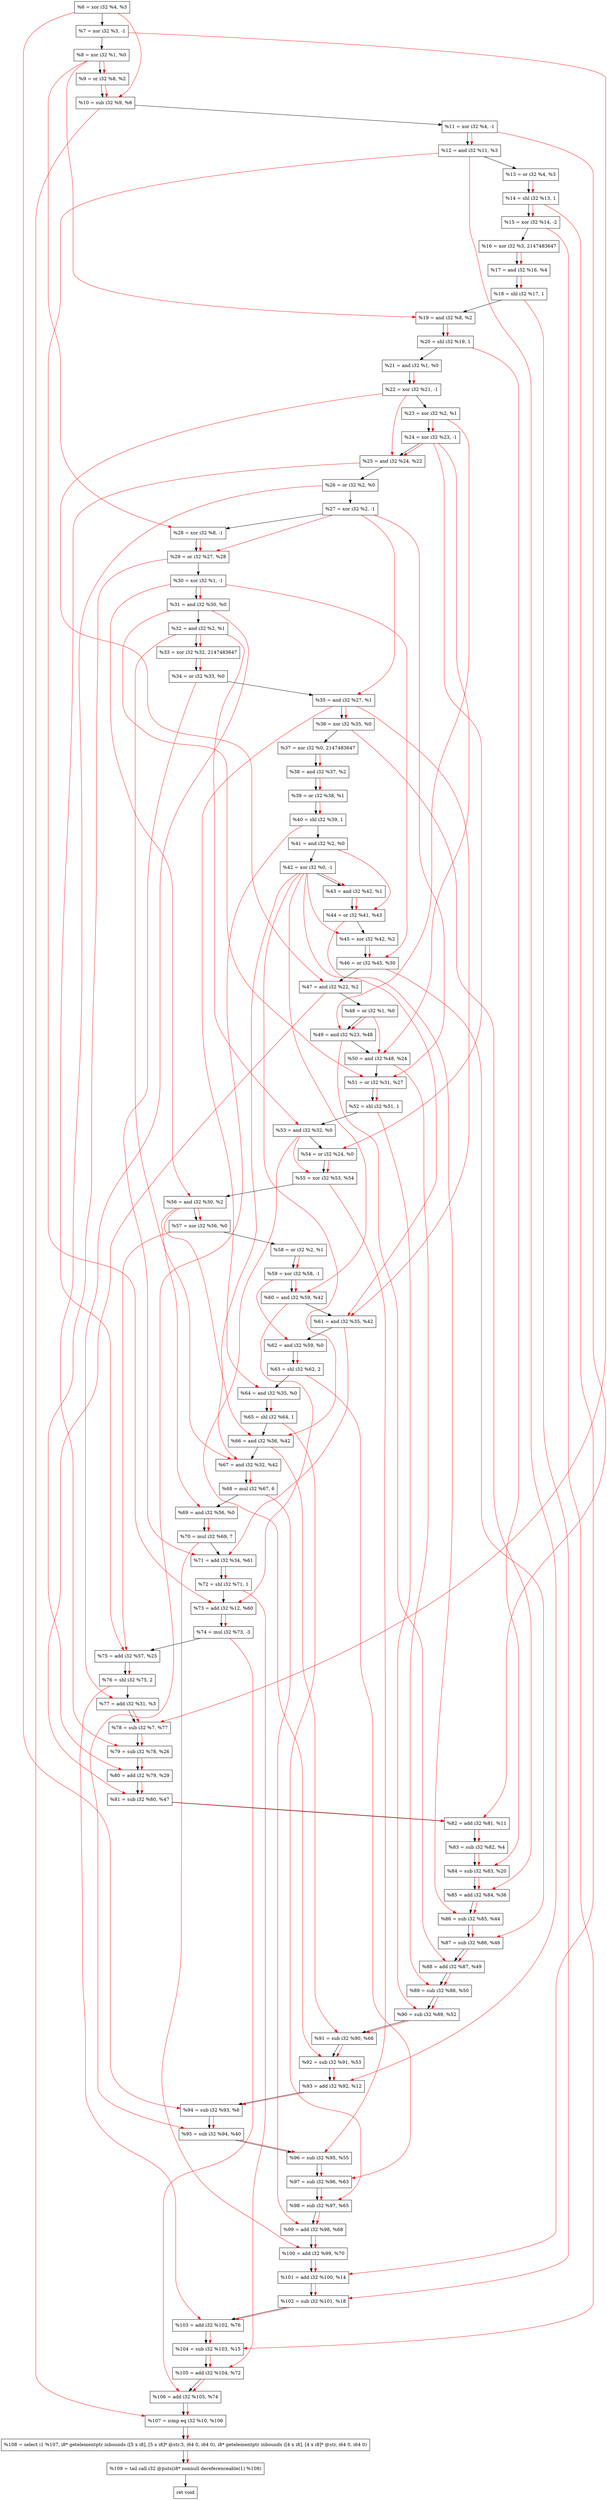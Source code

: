 digraph "DFG for'crackme' function" {
	Node0xaeddd0[shape=record, label="  %6 = xor i32 %4, %3"];
	Node0xaee450[shape=record, label="  %7 = xor i32 %3, -1"];
	Node0xaee4c0[shape=record, label="  %8 = xor i32 %1, %0"];
	Node0xaee530[shape=record, label="  %9 = or i32 %8, %2"];
	Node0xaee5a0[shape=record, label="  %10 = sub i32 %9, %6"];
	Node0xaee610[shape=record, label="  %11 = xor i32 %4, -1"];
	Node0xaee680[shape=record, label="  %12 = and i32 %11, %3"];
	Node0xaee6f0[shape=record, label="  %13 = or i32 %4, %3"];
	Node0xaee790[shape=record, label="  %14 = shl i32 %13, 1"];
	Node0xaee830[shape=record, label="  %15 = xor i32 %14, -2"];
	Node0xaee8d0[shape=record, label="  %16 = xor i32 %3, 2147483647"];
	Node0xaee940[shape=record, label="  %17 = and i32 %16, %4"];
	Node0xaee9b0[shape=record, label="  %18 = shl i32 %17, 1"];
	Node0xaeea20[shape=record, label="  %19 = and i32 %8, %2"];
	Node0xaeea90[shape=record, label="  %20 = shl i32 %19, 1"];
	Node0xaeeb00[shape=record, label="  %21 = and i32 %1, %0"];
	Node0xaeeb70[shape=record, label="  %22 = xor i32 %21, -1"];
	Node0xaeebe0[shape=record, label="  %23 = xor i32 %2, %1"];
	Node0xaeec50[shape=record, label="  %24 = xor i32 %23, -1"];
	Node0xaeecc0[shape=record, label="  %25 = and i32 %24, %22"];
	Node0xaeed30[shape=record, label="  %26 = or i32 %2, %0"];
	Node0xaeeda0[shape=record, label="  %27 = xor i32 %2, -1"];
	Node0xaeee10[shape=record, label="  %28 = xor i32 %8, -1"];
	Node0xaeee80[shape=record, label="  %29 = or i32 %27, %28"];
	Node0xaeeef0[shape=record, label="  %30 = xor i32 %1, -1"];
	Node0xaeef60[shape=record, label="  %31 = and i32 %30, %0"];
	Node0xaeefd0[shape=record, label="  %32 = and i32 %2, %1"];
	Node0xaef250[shape=record, label="  %33 = xor i32 %32, 2147483647"];
	Node0xaef2c0[shape=record, label="  %34 = or i32 %33, %0"];
	Node0xaef330[shape=record, label="  %35 = and i32 %27, %1"];
	Node0xaef3a0[shape=record, label="  %36 = xor i32 %35, %0"];
	Node0xaef410[shape=record, label="  %37 = xor i32 %0, 2147483647"];
	Node0xaef480[shape=record, label="  %38 = and i32 %37, %2"];
	Node0xaef4f0[shape=record, label="  %39 = or i32 %38, %1"];
	Node0xaef560[shape=record, label="  %40 = shl i32 %39, 1"];
	Node0xaef5d0[shape=record, label="  %41 = and i32 %2, %0"];
	Node0xaef640[shape=record, label="  %42 = xor i32 %0, -1"];
	Node0xaef6b0[shape=record, label="  %43 = and i32 %42, %1"];
	Node0xaef720[shape=record, label="  %44 = or i32 %41, %43"];
	Node0xaef790[shape=record, label="  %45 = xor i32 %42, %2"];
	Node0xaef800[shape=record, label="  %46 = or i32 %45, %30"];
	Node0xaef870[shape=record, label="  %47 = and i32 %22, %2"];
	Node0xaef8e0[shape=record, label="  %48 = or i32 %1, %0"];
	Node0xaef950[shape=record, label="  %49 = and i32 %23, %48"];
	Node0xaef9c0[shape=record, label="  %50 = and i32 %48, %24"];
	Node0xaefa30[shape=record, label="  %51 = or i32 %31, %27"];
	Node0xaefaa0[shape=record, label="  %52 = shl i32 %51, 1"];
	Node0xaefb10[shape=record, label="  %53 = and i32 %32, %0"];
	Node0xaefb80[shape=record, label="  %54 = or i32 %24, %0"];
	Node0xaefbf0[shape=record, label="  %55 = xor i32 %53, %54"];
	Node0xaefc60[shape=record, label="  %56 = and i32 %30, %2"];
	Node0xaefcd0[shape=record, label="  %57 = xor i32 %56, %0"];
	Node0xaefd40[shape=record, label="  %58 = or i32 %2, %1"];
	Node0xaefdb0[shape=record, label="  %59 = xor i32 %58, -1"];
	Node0xaefe20[shape=record, label="  %60 = and i32 %59, %42"];
	Node0xaefe90[shape=record, label="  %61 = and i32 %35, %42"];
	Node0xaeff00[shape=record, label="  %62 = and i32 %59, %0"];
	Node0xaeffa0[shape=record, label="  %63 = shl i32 %62, 2"];
	Node0xaf0010[shape=record, label="  %64 = and i32 %35, %0"];
	Node0xaf0490[shape=record, label="  %65 = shl i32 %64, 1"];
	Node0xaf0500[shape=record, label="  %66 = and i32 %56, %42"];
	Node0xaf0570[shape=record, label="  %67 = and i32 %32, %42"];
	Node0xaf0610[shape=record, label="  %68 = mul i32 %67, 6"];
	Node0xaf0680[shape=record, label="  %69 = and i32 %56, %0"];
	Node0xaf0720[shape=record, label="  %70 = mul i32 %69, 7"];
	Node0xaf0790[shape=record, label="  %71 = add i32 %34, %61"];
	Node0xaf0800[shape=record, label="  %72 = shl i32 %71, 1"];
	Node0xaf0870[shape=record, label="  %73 = add i32 %12, %60"];
	Node0xaf0910[shape=record, label="  %74 = mul i32 %73, -3"];
	Node0xaf0980[shape=record, label="  %75 = add i32 %57, %25"];
	Node0xaf09f0[shape=record, label="  %76 = shl i32 %75, 2"];
	Node0xaf0a60[shape=record, label="  %77 = add i32 %31, %3"];
	Node0xaf0ad0[shape=record, label="  %78 = sub i32 %7, %77"];
	Node0xaf0b40[shape=record, label="  %79 = sub i32 %78, %26"];
	Node0xaf0bb0[shape=record, label="  %80 = add i32 %79, %29"];
	Node0xaf0c20[shape=record, label="  %81 = sub i32 %80, %47"];
	Node0xaf0c90[shape=record, label="  %82 = add i32 %81, %11"];
	Node0xaf0d00[shape=record, label="  %83 = sub i32 %82, %4"];
	Node0xaf0d70[shape=record, label="  %84 = sub i32 %83, %20"];
	Node0xaf0de0[shape=record, label="  %85 = add i32 %84, %36"];
	Node0xaf0e50[shape=record, label="  %86 = sub i32 %85, %44"];
	Node0xaf0ec0[shape=record, label="  %87 = sub i32 %86, %46"];
	Node0xaf0f30[shape=record, label="  %88 = add i32 %87, %49"];
	Node0xaf0fa0[shape=record, label="  %89 = sub i32 %88, %50"];
	Node0xaf1010[shape=record, label="  %90 = sub i32 %89, %52"];
	Node0xaf1080[shape=record, label="  %91 = sub i32 %90, %66"];
	Node0xaf10f0[shape=record, label="  %92 = sub i32 %91, %53"];
	Node0xaf1160[shape=record, label="  %93 = add i32 %92, %12"];
	Node0xaf11d0[shape=record, label="  %94 = sub i32 %93, %6"];
	Node0xaf1240[shape=record, label="  %95 = sub i32 %94, %40"];
	Node0xaf12b0[shape=record, label="  %96 = sub i32 %95, %55"];
	Node0xaf1320[shape=record, label="  %97 = sub i32 %96, %63"];
	Node0xaf1390[shape=record, label="  %98 = sub i32 %97, %65"];
	Node0xaf1400[shape=record, label="  %99 = add i32 %98, %68"];
	Node0xaf1470[shape=record, label="  %100 = add i32 %99, %70"];
	Node0xaf14e0[shape=record, label="  %101 = add i32 %100, %14"];
	Node0xaf1550[shape=record, label="  %102 = sub i32 %101, %18"];
	Node0xaf15c0[shape=record, label="  %103 = add i32 %102, %76"];
	Node0xaf1630[shape=record, label="  %104 = sub i32 %103, %15"];
	Node0xaf16a0[shape=record, label="  %105 = add i32 %104, %72"];
	Node0xaf1710[shape=record, label="  %106 = add i32 %105, %74"];
	Node0xaf1780[shape=record, label="  %107 = icmp eq i32 %10, %106"];
	Node0xa8e268[shape=record, label="  %108 = select i1 %107, i8* getelementptr inbounds ([5 x i8], [5 x i8]* @str.3, i64 0, i64 0), i8* getelementptr inbounds ([4 x i8], [4 x i8]* @str, i64 0, i64 0)"];
	Node0xaf1a10[shape=record, label="  %109 = tail call i32 @puts(i8* nonnull dereferenceable(1) %108)"];
	Node0xaf1a60[shape=record, label="  ret void"];
	Node0xaeddd0 -> Node0xaee450;
	Node0xaee450 -> Node0xaee4c0;
	Node0xaee4c0 -> Node0xaee530;
	Node0xaee530 -> Node0xaee5a0;
	Node0xaee5a0 -> Node0xaee610;
	Node0xaee610 -> Node0xaee680;
	Node0xaee680 -> Node0xaee6f0;
	Node0xaee6f0 -> Node0xaee790;
	Node0xaee790 -> Node0xaee830;
	Node0xaee830 -> Node0xaee8d0;
	Node0xaee8d0 -> Node0xaee940;
	Node0xaee940 -> Node0xaee9b0;
	Node0xaee9b0 -> Node0xaeea20;
	Node0xaeea20 -> Node0xaeea90;
	Node0xaeea90 -> Node0xaeeb00;
	Node0xaeeb00 -> Node0xaeeb70;
	Node0xaeeb70 -> Node0xaeebe0;
	Node0xaeebe0 -> Node0xaeec50;
	Node0xaeec50 -> Node0xaeecc0;
	Node0xaeecc0 -> Node0xaeed30;
	Node0xaeed30 -> Node0xaeeda0;
	Node0xaeeda0 -> Node0xaeee10;
	Node0xaeee10 -> Node0xaeee80;
	Node0xaeee80 -> Node0xaeeef0;
	Node0xaeeef0 -> Node0xaeef60;
	Node0xaeef60 -> Node0xaeefd0;
	Node0xaeefd0 -> Node0xaef250;
	Node0xaef250 -> Node0xaef2c0;
	Node0xaef2c0 -> Node0xaef330;
	Node0xaef330 -> Node0xaef3a0;
	Node0xaef3a0 -> Node0xaef410;
	Node0xaef410 -> Node0xaef480;
	Node0xaef480 -> Node0xaef4f0;
	Node0xaef4f0 -> Node0xaef560;
	Node0xaef560 -> Node0xaef5d0;
	Node0xaef5d0 -> Node0xaef640;
	Node0xaef640 -> Node0xaef6b0;
	Node0xaef6b0 -> Node0xaef720;
	Node0xaef720 -> Node0xaef790;
	Node0xaef790 -> Node0xaef800;
	Node0xaef800 -> Node0xaef870;
	Node0xaef870 -> Node0xaef8e0;
	Node0xaef8e0 -> Node0xaef950;
	Node0xaef950 -> Node0xaef9c0;
	Node0xaef9c0 -> Node0xaefa30;
	Node0xaefa30 -> Node0xaefaa0;
	Node0xaefaa0 -> Node0xaefb10;
	Node0xaefb10 -> Node0xaefb80;
	Node0xaefb80 -> Node0xaefbf0;
	Node0xaefbf0 -> Node0xaefc60;
	Node0xaefc60 -> Node0xaefcd0;
	Node0xaefcd0 -> Node0xaefd40;
	Node0xaefd40 -> Node0xaefdb0;
	Node0xaefdb0 -> Node0xaefe20;
	Node0xaefe20 -> Node0xaefe90;
	Node0xaefe90 -> Node0xaeff00;
	Node0xaeff00 -> Node0xaeffa0;
	Node0xaeffa0 -> Node0xaf0010;
	Node0xaf0010 -> Node0xaf0490;
	Node0xaf0490 -> Node0xaf0500;
	Node0xaf0500 -> Node0xaf0570;
	Node0xaf0570 -> Node0xaf0610;
	Node0xaf0610 -> Node0xaf0680;
	Node0xaf0680 -> Node0xaf0720;
	Node0xaf0720 -> Node0xaf0790;
	Node0xaf0790 -> Node0xaf0800;
	Node0xaf0800 -> Node0xaf0870;
	Node0xaf0870 -> Node0xaf0910;
	Node0xaf0910 -> Node0xaf0980;
	Node0xaf0980 -> Node0xaf09f0;
	Node0xaf09f0 -> Node0xaf0a60;
	Node0xaf0a60 -> Node0xaf0ad0;
	Node0xaf0ad0 -> Node0xaf0b40;
	Node0xaf0b40 -> Node0xaf0bb0;
	Node0xaf0bb0 -> Node0xaf0c20;
	Node0xaf0c20 -> Node0xaf0c90;
	Node0xaf0c90 -> Node0xaf0d00;
	Node0xaf0d00 -> Node0xaf0d70;
	Node0xaf0d70 -> Node0xaf0de0;
	Node0xaf0de0 -> Node0xaf0e50;
	Node0xaf0e50 -> Node0xaf0ec0;
	Node0xaf0ec0 -> Node0xaf0f30;
	Node0xaf0f30 -> Node0xaf0fa0;
	Node0xaf0fa0 -> Node0xaf1010;
	Node0xaf1010 -> Node0xaf1080;
	Node0xaf1080 -> Node0xaf10f0;
	Node0xaf10f0 -> Node0xaf1160;
	Node0xaf1160 -> Node0xaf11d0;
	Node0xaf11d0 -> Node0xaf1240;
	Node0xaf1240 -> Node0xaf12b0;
	Node0xaf12b0 -> Node0xaf1320;
	Node0xaf1320 -> Node0xaf1390;
	Node0xaf1390 -> Node0xaf1400;
	Node0xaf1400 -> Node0xaf1470;
	Node0xaf1470 -> Node0xaf14e0;
	Node0xaf14e0 -> Node0xaf1550;
	Node0xaf1550 -> Node0xaf15c0;
	Node0xaf15c0 -> Node0xaf1630;
	Node0xaf1630 -> Node0xaf16a0;
	Node0xaf16a0 -> Node0xaf1710;
	Node0xaf1710 -> Node0xaf1780;
	Node0xaf1780 -> Node0xa8e268;
	Node0xa8e268 -> Node0xaf1a10;
	Node0xaf1a10 -> Node0xaf1a60;
edge [color=red]
	Node0xaee4c0 -> Node0xaee530;
	Node0xaee530 -> Node0xaee5a0;
	Node0xaeddd0 -> Node0xaee5a0;
	Node0xaee610 -> Node0xaee680;
	Node0xaee6f0 -> Node0xaee790;
	Node0xaee790 -> Node0xaee830;
	Node0xaee8d0 -> Node0xaee940;
	Node0xaee940 -> Node0xaee9b0;
	Node0xaee4c0 -> Node0xaeea20;
	Node0xaeea20 -> Node0xaeea90;
	Node0xaeeb00 -> Node0xaeeb70;
	Node0xaeebe0 -> Node0xaeec50;
	Node0xaeec50 -> Node0xaeecc0;
	Node0xaeeb70 -> Node0xaeecc0;
	Node0xaee4c0 -> Node0xaeee10;
	Node0xaeeda0 -> Node0xaeee80;
	Node0xaeee10 -> Node0xaeee80;
	Node0xaeeef0 -> Node0xaeef60;
	Node0xaeefd0 -> Node0xaef250;
	Node0xaef250 -> Node0xaef2c0;
	Node0xaeeda0 -> Node0xaef330;
	Node0xaef330 -> Node0xaef3a0;
	Node0xaef410 -> Node0xaef480;
	Node0xaef480 -> Node0xaef4f0;
	Node0xaef4f0 -> Node0xaef560;
	Node0xaef640 -> Node0xaef6b0;
	Node0xaef5d0 -> Node0xaef720;
	Node0xaef6b0 -> Node0xaef720;
	Node0xaef640 -> Node0xaef790;
	Node0xaef790 -> Node0xaef800;
	Node0xaeeef0 -> Node0xaef800;
	Node0xaeeb70 -> Node0xaef870;
	Node0xaeebe0 -> Node0xaef950;
	Node0xaef8e0 -> Node0xaef950;
	Node0xaef8e0 -> Node0xaef9c0;
	Node0xaeec50 -> Node0xaef9c0;
	Node0xaeef60 -> Node0xaefa30;
	Node0xaeeda0 -> Node0xaefa30;
	Node0xaefa30 -> Node0xaefaa0;
	Node0xaeefd0 -> Node0xaefb10;
	Node0xaeec50 -> Node0xaefb80;
	Node0xaefb10 -> Node0xaefbf0;
	Node0xaefb80 -> Node0xaefbf0;
	Node0xaeeef0 -> Node0xaefc60;
	Node0xaefc60 -> Node0xaefcd0;
	Node0xaefd40 -> Node0xaefdb0;
	Node0xaefdb0 -> Node0xaefe20;
	Node0xaef640 -> Node0xaefe20;
	Node0xaef330 -> Node0xaefe90;
	Node0xaef640 -> Node0xaefe90;
	Node0xaefdb0 -> Node0xaeff00;
	Node0xaeff00 -> Node0xaeffa0;
	Node0xaef330 -> Node0xaf0010;
	Node0xaf0010 -> Node0xaf0490;
	Node0xaefc60 -> Node0xaf0500;
	Node0xaef640 -> Node0xaf0500;
	Node0xaeefd0 -> Node0xaf0570;
	Node0xaef640 -> Node0xaf0570;
	Node0xaf0570 -> Node0xaf0610;
	Node0xaefc60 -> Node0xaf0680;
	Node0xaf0680 -> Node0xaf0720;
	Node0xaef2c0 -> Node0xaf0790;
	Node0xaefe90 -> Node0xaf0790;
	Node0xaf0790 -> Node0xaf0800;
	Node0xaee680 -> Node0xaf0870;
	Node0xaefe20 -> Node0xaf0870;
	Node0xaf0870 -> Node0xaf0910;
	Node0xaefcd0 -> Node0xaf0980;
	Node0xaeecc0 -> Node0xaf0980;
	Node0xaf0980 -> Node0xaf09f0;
	Node0xaeef60 -> Node0xaf0a60;
	Node0xaee450 -> Node0xaf0ad0;
	Node0xaf0a60 -> Node0xaf0ad0;
	Node0xaf0ad0 -> Node0xaf0b40;
	Node0xaeed30 -> Node0xaf0b40;
	Node0xaf0b40 -> Node0xaf0bb0;
	Node0xaeee80 -> Node0xaf0bb0;
	Node0xaf0bb0 -> Node0xaf0c20;
	Node0xaef870 -> Node0xaf0c20;
	Node0xaf0c20 -> Node0xaf0c90;
	Node0xaee610 -> Node0xaf0c90;
	Node0xaf0c90 -> Node0xaf0d00;
	Node0xaf0d00 -> Node0xaf0d70;
	Node0xaeea90 -> Node0xaf0d70;
	Node0xaf0d70 -> Node0xaf0de0;
	Node0xaef3a0 -> Node0xaf0de0;
	Node0xaf0de0 -> Node0xaf0e50;
	Node0xaef720 -> Node0xaf0e50;
	Node0xaf0e50 -> Node0xaf0ec0;
	Node0xaef800 -> Node0xaf0ec0;
	Node0xaf0ec0 -> Node0xaf0f30;
	Node0xaef950 -> Node0xaf0f30;
	Node0xaf0f30 -> Node0xaf0fa0;
	Node0xaef9c0 -> Node0xaf0fa0;
	Node0xaf0fa0 -> Node0xaf1010;
	Node0xaefaa0 -> Node0xaf1010;
	Node0xaf1010 -> Node0xaf1080;
	Node0xaf0500 -> Node0xaf1080;
	Node0xaf1080 -> Node0xaf10f0;
	Node0xaefb10 -> Node0xaf10f0;
	Node0xaf10f0 -> Node0xaf1160;
	Node0xaee680 -> Node0xaf1160;
	Node0xaf1160 -> Node0xaf11d0;
	Node0xaeddd0 -> Node0xaf11d0;
	Node0xaf11d0 -> Node0xaf1240;
	Node0xaef560 -> Node0xaf1240;
	Node0xaf1240 -> Node0xaf12b0;
	Node0xaefbf0 -> Node0xaf12b0;
	Node0xaf12b0 -> Node0xaf1320;
	Node0xaeffa0 -> Node0xaf1320;
	Node0xaf1320 -> Node0xaf1390;
	Node0xaf0490 -> Node0xaf1390;
	Node0xaf1390 -> Node0xaf1400;
	Node0xaf0610 -> Node0xaf1400;
	Node0xaf1400 -> Node0xaf1470;
	Node0xaf0720 -> Node0xaf1470;
	Node0xaf1470 -> Node0xaf14e0;
	Node0xaee790 -> Node0xaf14e0;
	Node0xaf14e0 -> Node0xaf1550;
	Node0xaee9b0 -> Node0xaf1550;
	Node0xaf1550 -> Node0xaf15c0;
	Node0xaf09f0 -> Node0xaf15c0;
	Node0xaf15c0 -> Node0xaf1630;
	Node0xaee830 -> Node0xaf1630;
	Node0xaf1630 -> Node0xaf16a0;
	Node0xaf0800 -> Node0xaf16a0;
	Node0xaf16a0 -> Node0xaf1710;
	Node0xaf0910 -> Node0xaf1710;
	Node0xaee5a0 -> Node0xaf1780;
	Node0xaf1710 -> Node0xaf1780;
	Node0xaf1780 -> Node0xa8e268;
	Node0xa8e268 -> Node0xaf1a10;
}

